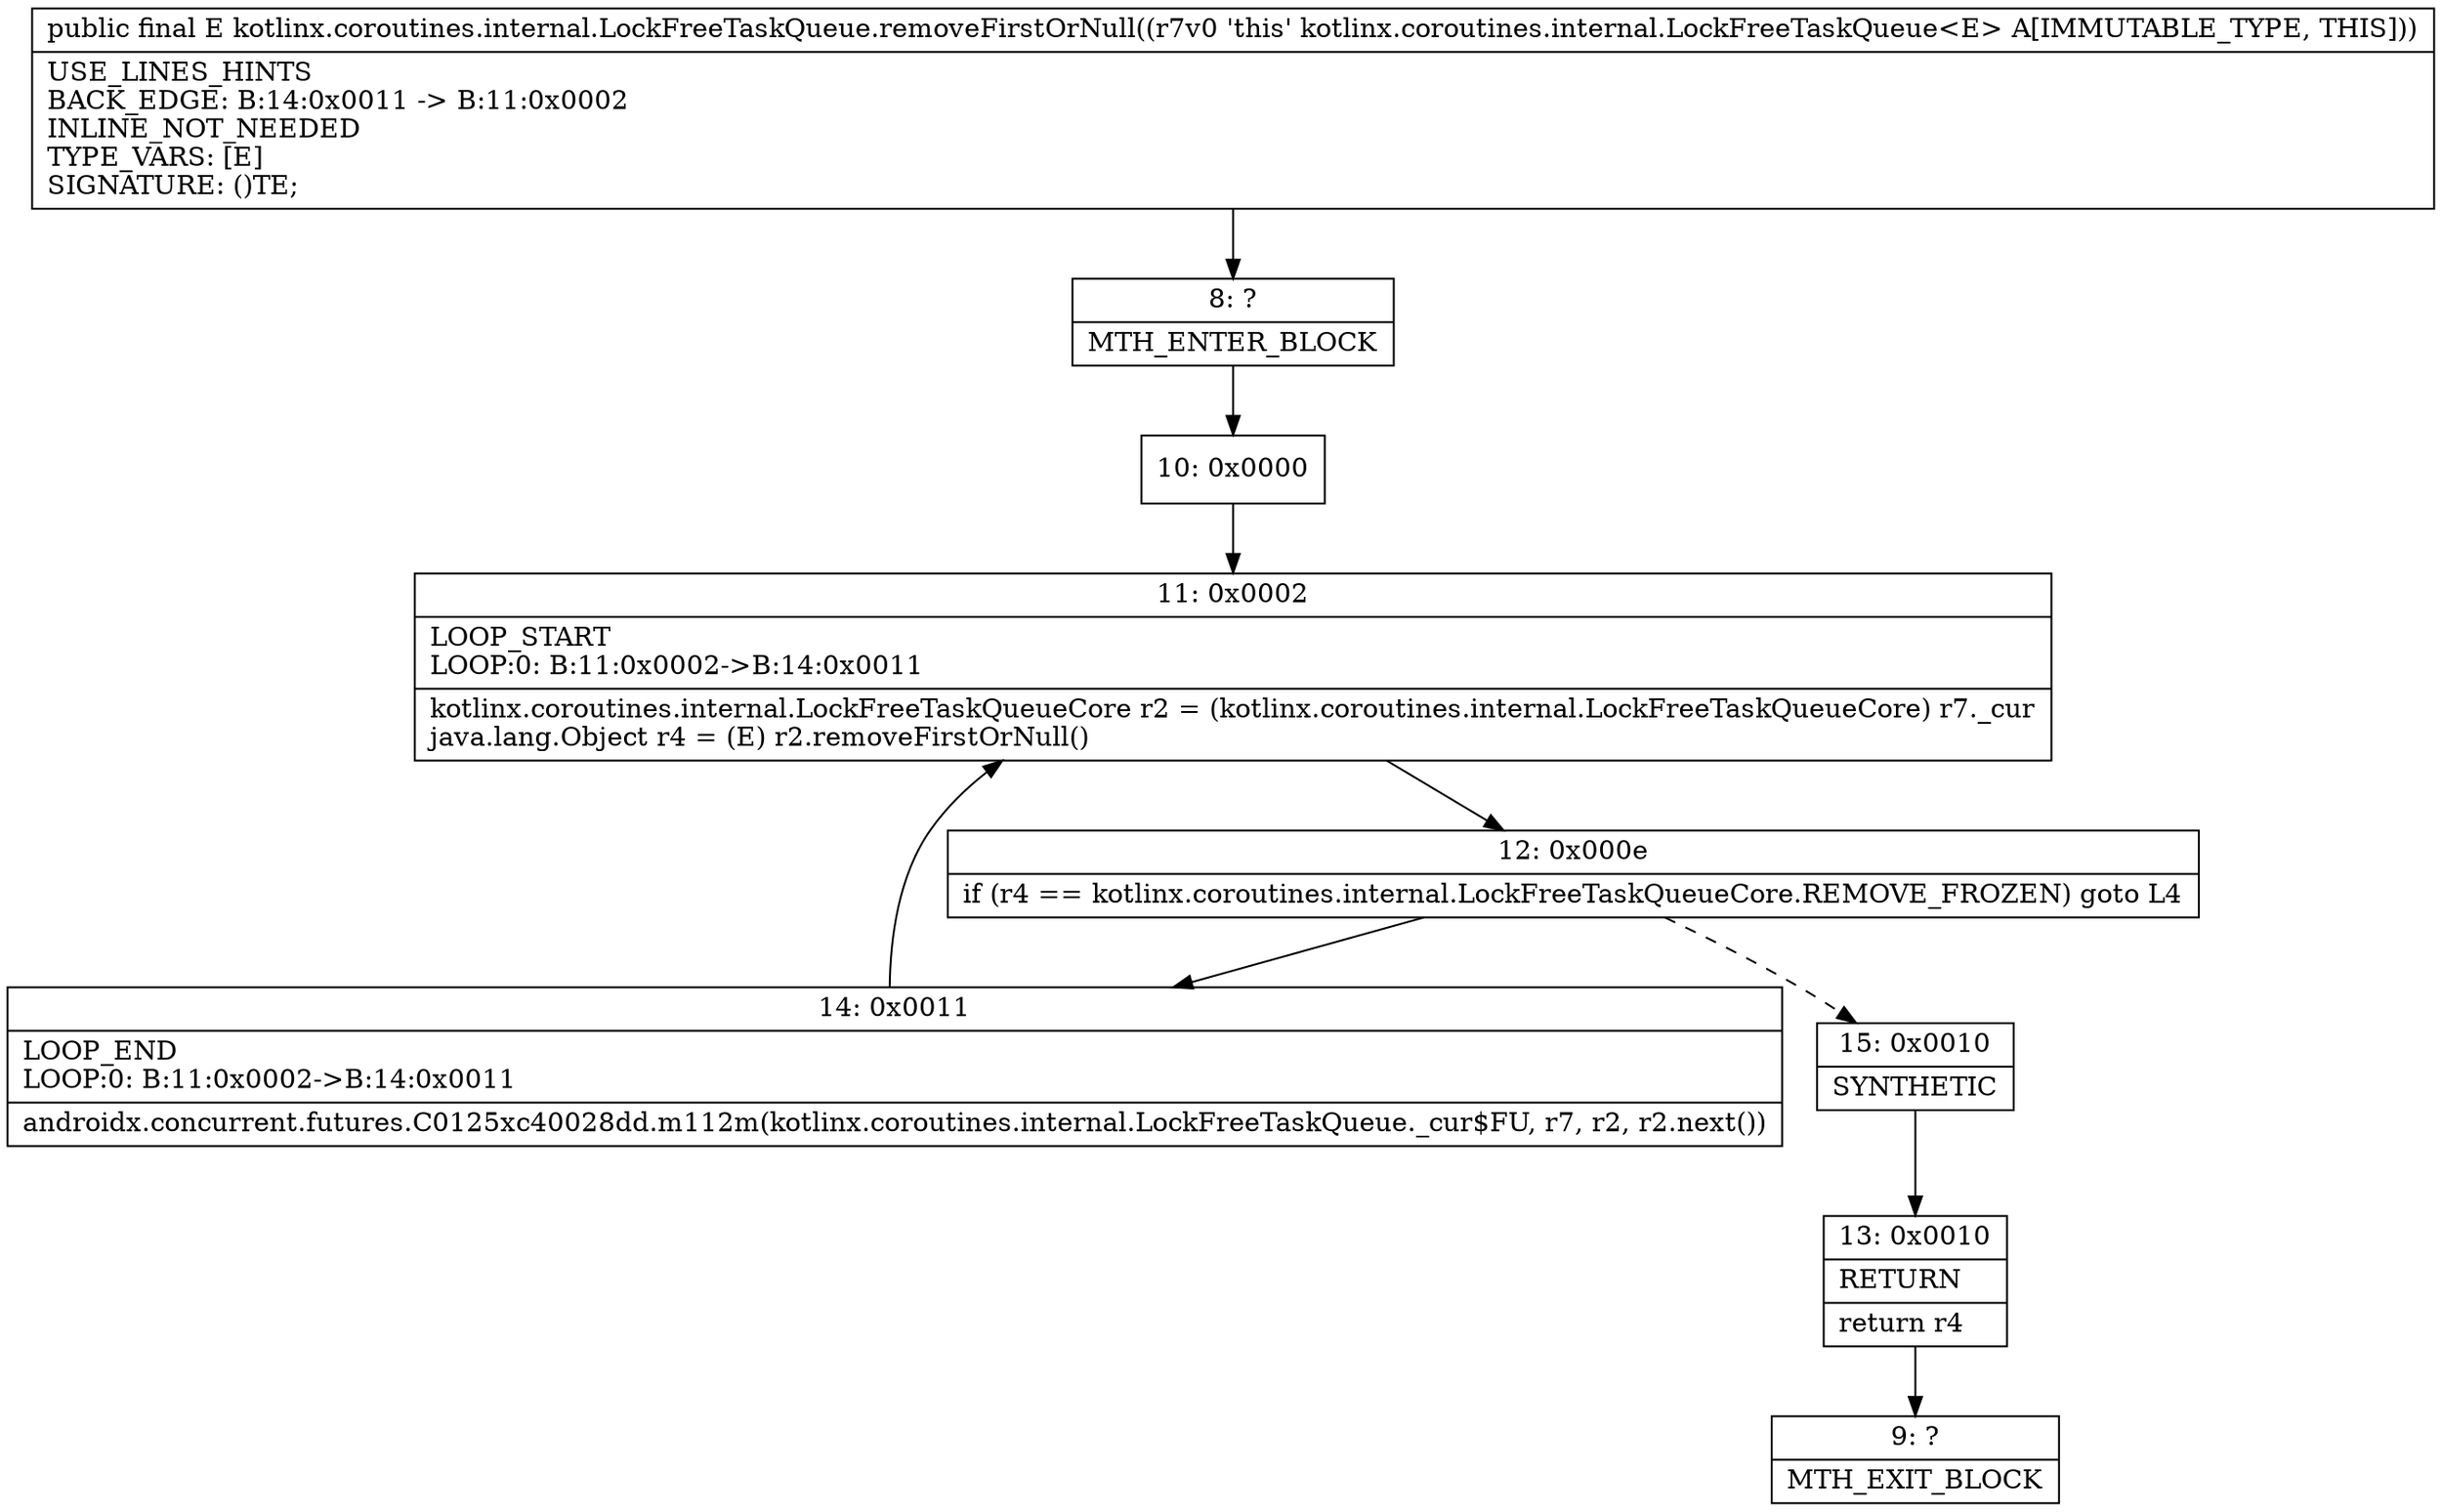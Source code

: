 digraph "CFG forkotlinx.coroutines.internal.LockFreeTaskQueue.removeFirstOrNull()Ljava\/lang\/Object;" {
Node_8 [shape=record,label="{8\:\ ?|MTH_ENTER_BLOCK\l}"];
Node_10 [shape=record,label="{10\:\ 0x0000}"];
Node_11 [shape=record,label="{11\:\ 0x0002|LOOP_START\lLOOP:0: B:11:0x0002\-\>B:14:0x0011\l|kotlinx.coroutines.internal.LockFreeTaskQueueCore r2 = (kotlinx.coroutines.internal.LockFreeTaskQueueCore) r7._cur\ljava.lang.Object r4 = (E) r2.removeFirstOrNull()\l}"];
Node_12 [shape=record,label="{12\:\ 0x000e|if (r4 == kotlinx.coroutines.internal.LockFreeTaskQueueCore.REMOVE_FROZEN) goto L4\l}"];
Node_14 [shape=record,label="{14\:\ 0x0011|LOOP_END\lLOOP:0: B:11:0x0002\-\>B:14:0x0011\l|androidx.concurrent.futures.C0125xc40028dd.m112m(kotlinx.coroutines.internal.LockFreeTaskQueue._cur$FU, r7, r2, r2.next())\l}"];
Node_15 [shape=record,label="{15\:\ 0x0010|SYNTHETIC\l}"];
Node_13 [shape=record,label="{13\:\ 0x0010|RETURN\l|return r4\l}"];
Node_9 [shape=record,label="{9\:\ ?|MTH_EXIT_BLOCK\l}"];
MethodNode[shape=record,label="{public final E kotlinx.coroutines.internal.LockFreeTaskQueue.removeFirstOrNull((r7v0 'this' kotlinx.coroutines.internal.LockFreeTaskQueue\<E\> A[IMMUTABLE_TYPE, THIS]))  | USE_LINES_HINTS\lBACK_EDGE: B:14:0x0011 \-\> B:11:0x0002\lINLINE_NOT_NEEDED\lTYPE_VARS: [E]\lSIGNATURE: ()TE;\l}"];
MethodNode -> Node_8;Node_8 -> Node_10;
Node_10 -> Node_11;
Node_11 -> Node_12;
Node_12 -> Node_14;
Node_12 -> Node_15[style=dashed];
Node_14 -> Node_11;
Node_15 -> Node_13;
Node_13 -> Node_9;
}

